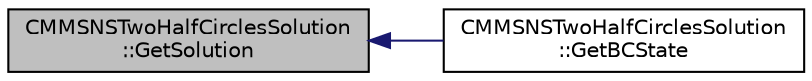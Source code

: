 digraph "CMMSNSTwoHalfCirclesSolution::GetSolution"
{
  edge [fontname="Helvetica",fontsize="10",labelfontname="Helvetica",labelfontsize="10"];
  node [fontname="Helvetica",fontsize="10",shape=record];
  rankdir="LR";
  Node29 [label="CMMSNSTwoHalfCirclesSolution\l::GetSolution",height=0.2,width=0.4,color="black", fillcolor="grey75", style="filled", fontcolor="black"];
  Node29 -> Node30 [dir="back",color="midnightblue",fontsize="10",style="solid",fontname="Helvetica"];
  Node30 [label="CMMSNSTwoHalfCirclesSolution\l::GetBCState",height=0.2,width=0.4,color="black", fillcolor="white", style="filled",URL="$class_c_m_m_s_n_s_two_half_circles_solution.html#aa7a5b7bd08e1a4c8e9d6006cccef9059",tooltip="Get the boundary conditions state for an exact solution. "];
}
